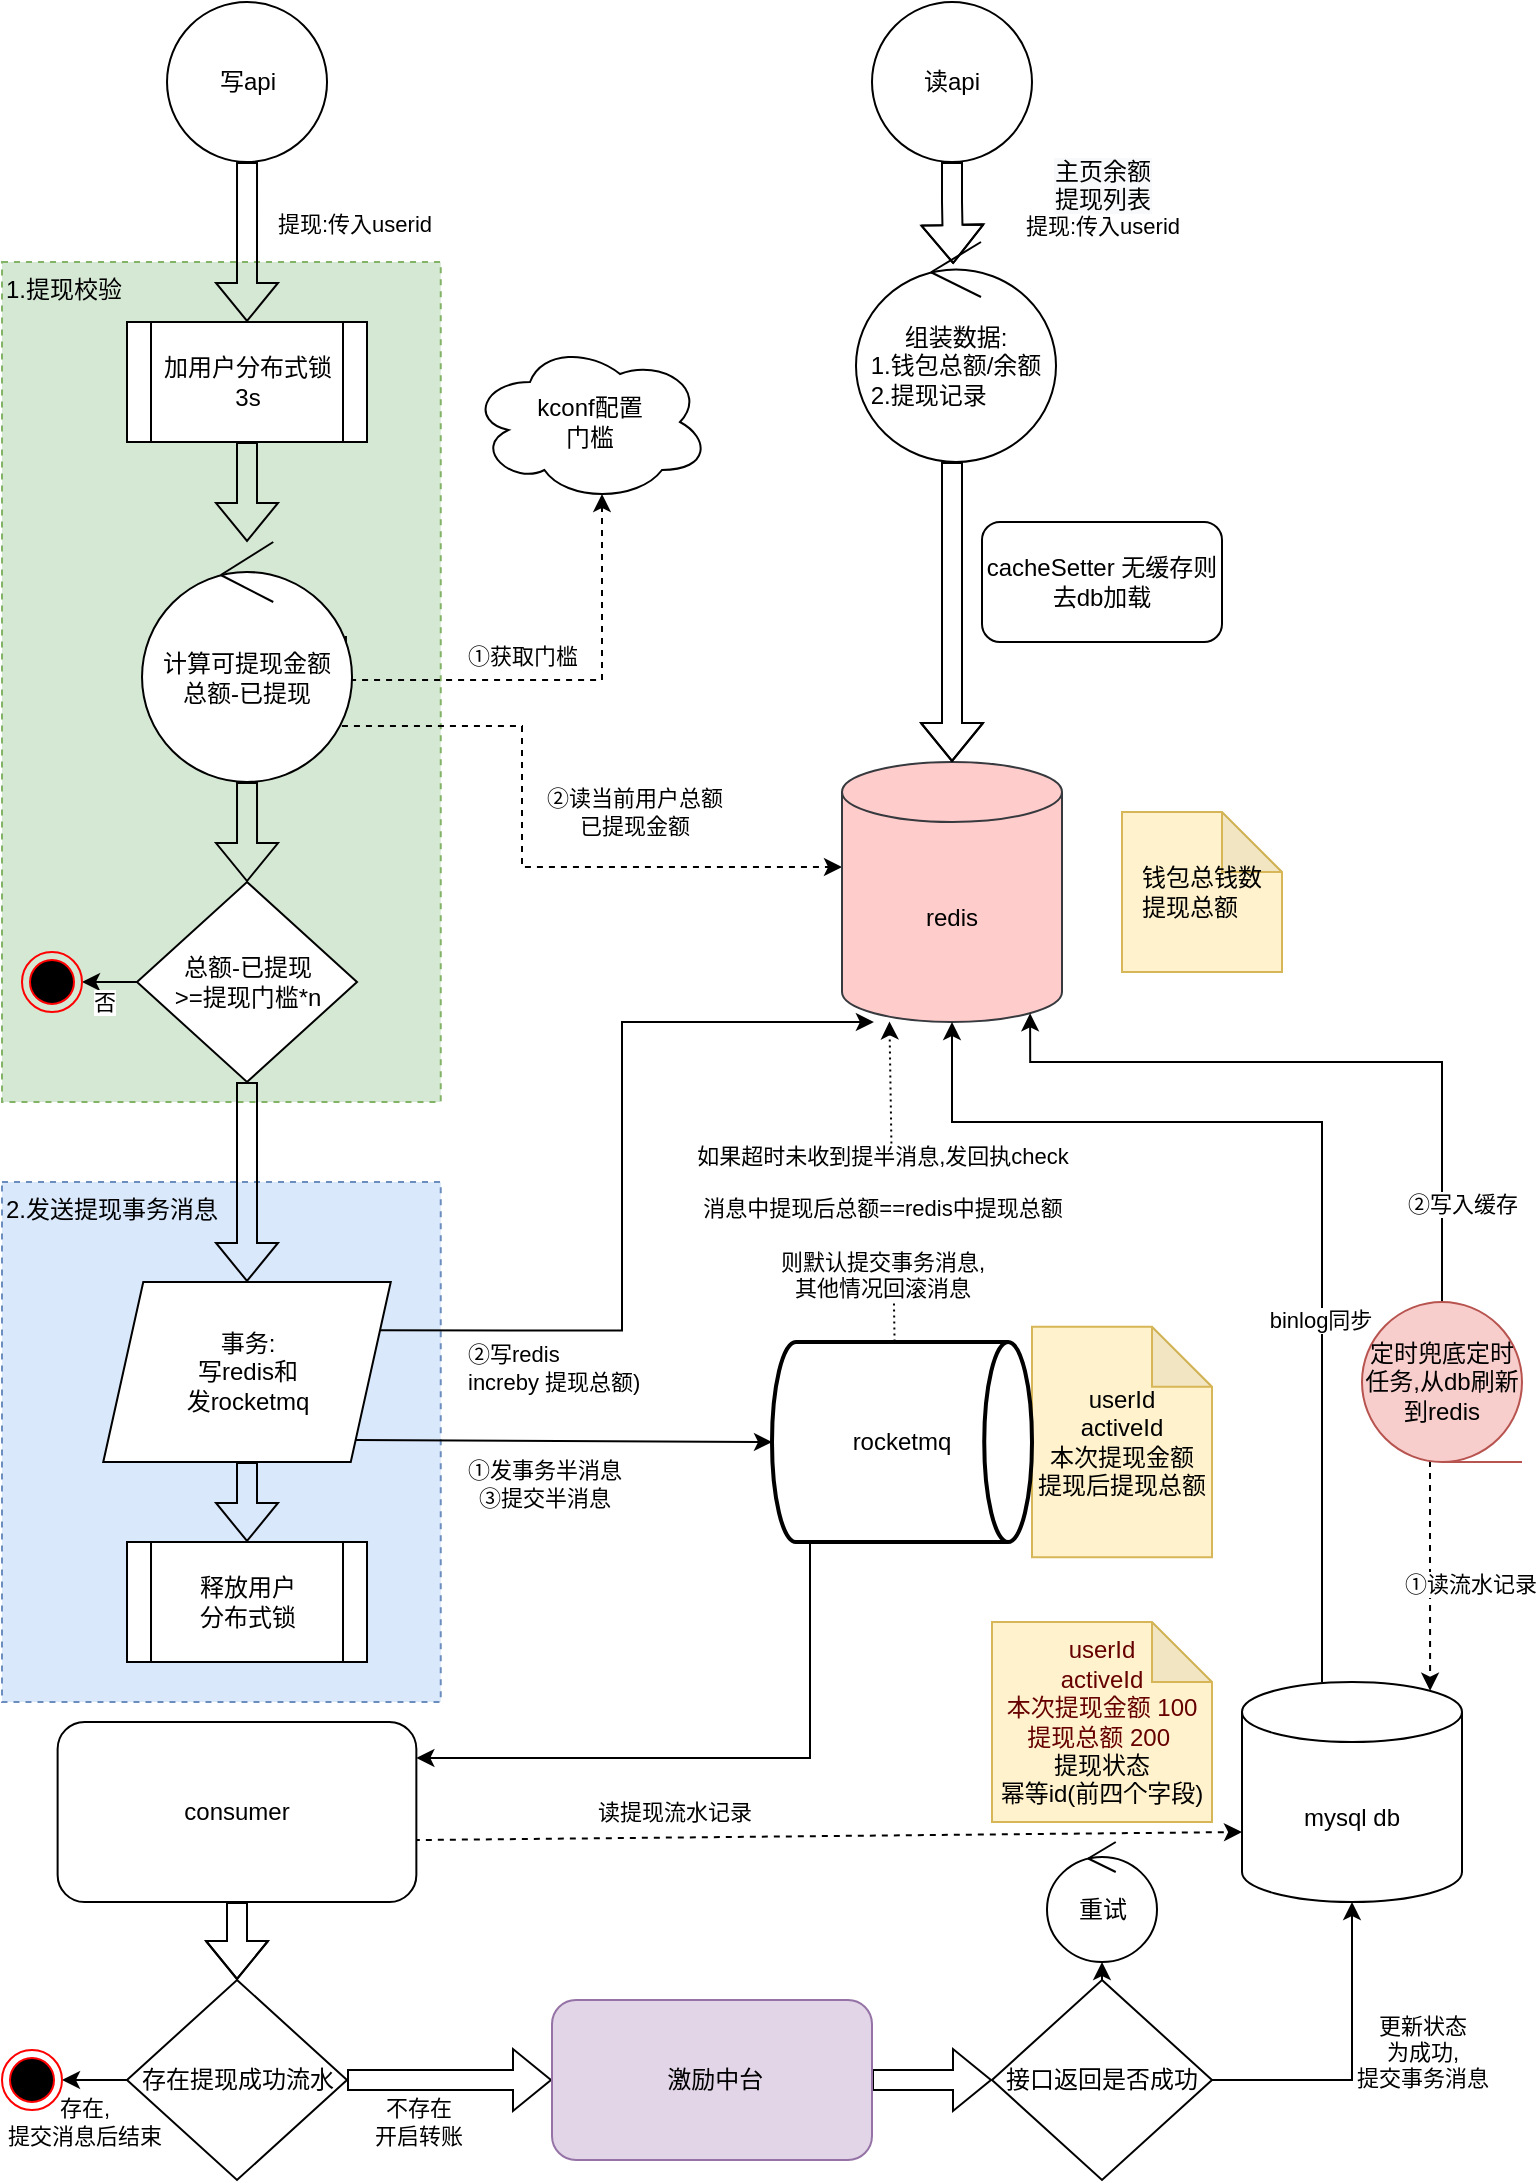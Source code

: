<mxfile version="20.5.1" type="github">
  <diagram id="C5RBs43oDa-KdzZeNtuy" name="Page-1">
    <mxGraphModel dx="1298" dy="784" grid="1" gridSize="10" guides="1" tooltips="1" connect="1" arrows="1" fold="1" page="1" pageScale="1" pageWidth="827" pageHeight="1169" math="0" shadow="0">
      <root>
        <mxCell id="WIyWlLk6GJQsqaUBKTNV-0" />
        <mxCell id="WIyWlLk6GJQsqaUBKTNV-1" parent="WIyWlLk6GJQsqaUBKTNV-0" />
        <mxCell id="Nw0n-4VwtvRONGjzh-Dm-19" value="2.发送提现事务消息" style="rounded=0;whiteSpace=wrap;html=1;dashed=1;strokeColor=#6c8ebf;align=left;verticalAlign=top;fillColor=#dae8fc;" vertex="1" parent="WIyWlLk6GJQsqaUBKTNV-1">
          <mxGeometry x="44" y="632" width="219.37" height="260" as="geometry" />
        </mxCell>
        <mxCell id="Nw0n-4VwtvRONGjzh-Dm-20" value="1.提现校验" style="rounded=0;whiteSpace=wrap;html=1;dashed=1;strokeColor=#82b366;align=left;verticalAlign=top;fillColor=#d5e8d4;" vertex="1" parent="WIyWlLk6GJQsqaUBKTNV-1">
          <mxGeometry x="44" y="172" width="219.37" height="420" as="geometry" />
        </mxCell>
        <mxCell id="Nw0n-4VwtvRONGjzh-Dm-21" style="edgeStyle=orthogonalEdgeStyle;rounded=0;orthogonalLoop=1;jettySize=auto;html=1;entryX=0.5;entryY=0;entryDx=0;entryDy=0;shape=flexArrow;" edge="1" parent="WIyWlLk6GJQsqaUBKTNV-1" source="Nw0n-4VwtvRONGjzh-Dm-23" target="Nw0n-4VwtvRONGjzh-Dm-38">
          <mxGeometry relative="1" as="geometry">
            <mxPoint x="166.5" y="202" as="targetPoint" />
          </mxGeometry>
        </mxCell>
        <mxCell id="Nw0n-4VwtvRONGjzh-Dm-22" value="提现:传入userid" style="edgeLabel;html=1;align=center;verticalAlign=middle;resizable=0;points=[];" vertex="1" connectable="0" parent="Nw0n-4VwtvRONGjzh-Dm-21">
          <mxGeometry x="-0.388" y="-2" relative="1" as="geometry">
            <mxPoint x="55" y="6" as="offset" />
          </mxGeometry>
        </mxCell>
        <mxCell id="Nw0n-4VwtvRONGjzh-Dm-23" value="写api" style="ellipse;whiteSpace=wrap;html=1;aspect=fixed;" vertex="1" parent="WIyWlLk6GJQsqaUBKTNV-1">
          <mxGeometry x="126.51" y="42" width="80" height="80" as="geometry" />
        </mxCell>
        <mxCell id="Nw0n-4VwtvRONGjzh-Dm-24" style="edgeStyle=orthogonalEdgeStyle;rounded=0;orthogonalLoop=1;jettySize=auto;html=1;exitX=0.952;exitY=0.767;exitDx=0;exitDy=0;exitPerimeter=0;dashed=1;entryX=0;entryY=0;entryDx=0;entryDy=52.5;entryPerimeter=0;" edge="1" parent="WIyWlLk6GJQsqaUBKTNV-1" source="Nw0n-4VwtvRONGjzh-Dm-32" target="Nw0n-4VwtvRONGjzh-Dm-26">
          <mxGeometry relative="1" as="geometry">
            <mxPoint x="226.5" y="364" as="sourcePoint" />
            <mxPoint x="434" y="512" as="targetPoint" />
            <Array as="points">
              <mxPoint x="304" y="404" />
              <mxPoint x="304" y="475" />
            </Array>
          </mxGeometry>
        </mxCell>
        <mxCell id="Nw0n-4VwtvRONGjzh-Dm-25" value="②读当前用户总额&lt;br&gt;已提现金额" style="edgeLabel;html=1;align=center;verticalAlign=middle;resizable=0;points=[];" vertex="1" connectable="0" parent="Nw0n-4VwtvRONGjzh-Dm-24">
          <mxGeometry x="-0.3" y="1" relative="1" as="geometry">
            <mxPoint x="55" y="21" as="offset" />
          </mxGeometry>
        </mxCell>
        <mxCell id="Nw0n-4VwtvRONGjzh-Dm-26" value="redis" style="shape=cylinder3;whiteSpace=wrap;html=1;boundedLbl=1;backgroundOutline=1;size=15;fillColor=#ffcccc;strokeColor=#36393d;" vertex="1" parent="WIyWlLk6GJQsqaUBKTNV-1">
          <mxGeometry x="464" y="422" width="110" height="130" as="geometry" />
        </mxCell>
        <mxCell id="Nw0n-4VwtvRONGjzh-Dm-27" value="钱包总钱数&lt;br&gt;&lt;div style=&quot;text-align: left&quot;&gt;&lt;span&gt;提现总额&lt;/span&gt;&lt;/div&gt;" style="shape=note;whiteSpace=wrap;html=1;backgroundOutline=1;darkOpacity=0.05;fillColor=#fff2cc;strokeColor=#d6b656;" vertex="1" parent="WIyWlLk6GJQsqaUBKTNV-1">
          <mxGeometry x="604" y="447" width="80" height="80" as="geometry" />
        </mxCell>
        <mxCell id="Nw0n-4VwtvRONGjzh-Dm-28" style="edgeStyle=orthogonalEdgeStyle;rounded=0;orthogonalLoop=1;jettySize=auto;html=1;exitX=0.971;exitY=0.392;exitDx=0;exitDy=0;exitPerimeter=0;entryX=0.55;entryY=0.95;entryDx=0;entryDy=0;entryPerimeter=0;dashed=1;" edge="1" parent="WIyWlLk6GJQsqaUBKTNV-1" source="Nw0n-4VwtvRONGjzh-Dm-32" target="Nw0n-4VwtvRONGjzh-Dm-30">
          <mxGeometry relative="1" as="geometry">
            <mxPoint x="196.5" y="394" as="sourcePoint" />
            <mxPoint x="334" y="262" as="targetPoint" />
            <Array as="points">
              <mxPoint x="216" y="381" />
              <mxPoint x="344" y="381" />
            </Array>
          </mxGeometry>
        </mxCell>
        <mxCell id="Nw0n-4VwtvRONGjzh-Dm-29" value="①获取门槛" style="edgeLabel;html=1;align=center;verticalAlign=middle;resizable=0;points=[];" vertex="1" connectable="0" parent="Nw0n-4VwtvRONGjzh-Dm-28">
          <mxGeometry x="0.046" y="1" relative="1" as="geometry">
            <mxPoint x="-17" y="-11" as="offset" />
          </mxGeometry>
        </mxCell>
        <mxCell id="Nw0n-4VwtvRONGjzh-Dm-30" value="kconf配置&lt;br&gt;门槛" style="ellipse;shape=cloud;whiteSpace=wrap;html=1;" vertex="1" parent="WIyWlLk6GJQsqaUBKTNV-1">
          <mxGeometry x="278" y="212" width="120" height="80" as="geometry" />
        </mxCell>
        <mxCell id="Nw0n-4VwtvRONGjzh-Dm-31" value="" style="edgeStyle=orthogonalEdgeStyle;rounded=0;orthogonalLoop=1;jettySize=auto;html=1;shape=flexArrow;" edge="1" parent="WIyWlLk6GJQsqaUBKTNV-1" source="Nw0n-4VwtvRONGjzh-Dm-32" target="Nw0n-4VwtvRONGjzh-Dm-36">
          <mxGeometry relative="1" as="geometry" />
        </mxCell>
        <mxCell id="Nw0n-4VwtvRONGjzh-Dm-32" value="计算可提现金额&lt;br&gt;总额-已提现" style="ellipse;shape=umlControl;whiteSpace=wrap;html=1;" vertex="1" parent="WIyWlLk6GJQsqaUBKTNV-1">
          <mxGeometry x="114.01" y="312" width="105" height="120" as="geometry" />
        </mxCell>
        <mxCell id="Nw0n-4VwtvRONGjzh-Dm-33" style="edgeStyle=orthogonalEdgeStyle;rounded=0;orthogonalLoop=1;jettySize=auto;html=1;entryX=1;entryY=0.5;entryDx=0;entryDy=0;" edge="1" parent="WIyWlLk6GJQsqaUBKTNV-1" source="Nw0n-4VwtvRONGjzh-Dm-36" target="Nw0n-4VwtvRONGjzh-Dm-39">
          <mxGeometry relative="1" as="geometry" />
        </mxCell>
        <mxCell id="Nw0n-4VwtvRONGjzh-Dm-34" value="否" style="edgeLabel;html=1;align=center;verticalAlign=middle;resizable=0;points=[];" vertex="1" connectable="0" parent="Nw0n-4VwtvRONGjzh-Dm-33">
          <mxGeometry x="-0.11" y="-2" relative="1" as="geometry">
            <mxPoint y="8" as="offset" />
          </mxGeometry>
        </mxCell>
        <mxCell id="Nw0n-4VwtvRONGjzh-Dm-35" style="edgeStyle=orthogonalEdgeStyle;rounded=0;orthogonalLoop=1;jettySize=auto;html=1;shape=flexArrow;" edge="1" parent="WIyWlLk6GJQsqaUBKTNV-1" source="Nw0n-4VwtvRONGjzh-Dm-36" target="Nw0n-4VwtvRONGjzh-Dm-45">
          <mxGeometry relative="1" as="geometry">
            <mxPoint x="166.5" y="692" as="targetPoint" />
          </mxGeometry>
        </mxCell>
        <mxCell id="Nw0n-4VwtvRONGjzh-Dm-36" value="总额-已提现&lt;br&gt;&amp;gt;=提现门槛*n" style="rhombus;whiteSpace=wrap;html=1;" vertex="1" parent="WIyWlLk6GJQsqaUBKTNV-1">
          <mxGeometry x="111.5" y="482" width="110" height="100" as="geometry" />
        </mxCell>
        <mxCell id="Nw0n-4VwtvRONGjzh-Dm-37" style="edgeStyle=orthogonalEdgeStyle;rounded=0;orthogonalLoop=1;jettySize=auto;html=1;exitX=0.5;exitY=1;exitDx=0;exitDy=0;shape=flexArrow;" edge="1" parent="WIyWlLk6GJQsqaUBKTNV-1" source="Nw0n-4VwtvRONGjzh-Dm-38" target="Nw0n-4VwtvRONGjzh-Dm-32">
          <mxGeometry relative="1" as="geometry">
            <mxPoint x="166.5" y="252" as="sourcePoint" />
          </mxGeometry>
        </mxCell>
        <mxCell id="Nw0n-4VwtvRONGjzh-Dm-38" value="加用户分布式锁&lt;br&gt;3s" style="shape=process;whiteSpace=wrap;html=1;backgroundOutline=1;" vertex="1" parent="WIyWlLk6GJQsqaUBKTNV-1">
          <mxGeometry x="106.5" y="202" width="120" height="60" as="geometry" />
        </mxCell>
        <mxCell id="Nw0n-4VwtvRONGjzh-Dm-39" value="" style="ellipse;html=1;shape=endState;fillColor=#000000;strokeColor=#ff0000;" vertex="1" parent="WIyWlLk6GJQsqaUBKTNV-1">
          <mxGeometry x="54" y="517" width="30" height="30" as="geometry" />
        </mxCell>
        <mxCell id="Nw0n-4VwtvRONGjzh-Dm-40" style="edgeStyle=orthogonalEdgeStyle;rounded=0;orthogonalLoop=1;jettySize=auto;html=1;entryX=0.145;entryY=1;entryDx=0;entryDy=-4.35;entryPerimeter=0;exitX=1;exitY=0.25;exitDx=0;exitDy=0;" edge="1" parent="WIyWlLk6GJQsqaUBKTNV-1" source="Nw0n-4VwtvRONGjzh-Dm-45">
          <mxGeometry relative="1" as="geometry">
            <mxPoint x="221.5" y="751.35" as="sourcePoint" />
            <mxPoint x="479.95" y="552" as="targetPoint" />
            <Array as="points">
              <mxPoint x="354" y="706" />
              <mxPoint x="354" y="552" />
            </Array>
          </mxGeometry>
        </mxCell>
        <mxCell id="Nw0n-4VwtvRONGjzh-Dm-41" value="②写redis&lt;br&gt;increby 提现总额)" style="edgeLabel;html=1;align=left;verticalAlign=middle;resizable=0;points=[];" vertex="1" connectable="0" parent="Nw0n-4VwtvRONGjzh-Dm-40">
          <mxGeometry x="0.416" y="2" relative="1" as="geometry">
            <mxPoint x="-88" y="175" as="offset" />
          </mxGeometry>
        </mxCell>
        <mxCell id="Nw0n-4VwtvRONGjzh-Dm-42" style="rounded=0;orthogonalLoop=1;jettySize=auto;html=1;exitX=1;exitY=1;exitDx=0;exitDy=0;entryX=0;entryY=0.5;entryDx=0;entryDy=0;entryPerimeter=0;" edge="1" parent="WIyWlLk6GJQsqaUBKTNV-1" source="Nw0n-4VwtvRONGjzh-Dm-45" target="Nw0n-4VwtvRONGjzh-Dm-50">
          <mxGeometry relative="1" as="geometry" />
        </mxCell>
        <mxCell id="Nw0n-4VwtvRONGjzh-Dm-43" value="①发事务半消息&lt;br&gt;③提交半消息" style="edgeLabel;html=1;align=center;verticalAlign=middle;resizable=0;points=[];" vertex="1" connectable="0" parent="Nw0n-4VwtvRONGjzh-Dm-42">
          <mxGeometry x="-0.256" relative="1" as="geometry">
            <mxPoint x="16" y="21" as="offset" />
          </mxGeometry>
        </mxCell>
        <mxCell id="Nw0n-4VwtvRONGjzh-Dm-44" value="" style="edgeStyle=orthogonalEdgeStyle;shape=flexArrow;rounded=0;orthogonalLoop=1;jettySize=auto;html=1;" edge="1" parent="WIyWlLk6GJQsqaUBKTNV-1" source="Nw0n-4VwtvRONGjzh-Dm-45" target="Nw0n-4VwtvRONGjzh-Dm-57">
          <mxGeometry relative="1" as="geometry" />
        </mxCell>
        <mxCell id="Nw0n-4VwtvRONGjzh-Dm-45" value="事务:&lt;br&gt;写redis和&lt;br&gt;发rocketmq" style="shape=parallelogram;perimeter=parallelogramPerimeter;whiteSpace=wrap;html=1;fixedSize=1;" vertex="1" parent="WIyWlLk6GJQsqaUBKTNV-1">
          <mxGeometry x="94.63" y="682" width="143.75" height="90" as="geometry" />
        </mxCell>
        <mxCell id="Nw0n-4VwtvRONGjzh-Dm-46" value="userId&lt;br&gt;activeId&lt;br&gt;本次提现金额&lt;br&gt;提现后提现总额&lt;br&gt;" style="shape=note;whiteSpace=wrap;html=1;backgroundOutline=1;darkOpacity=0.05;fillColor=#fff2cc;strokeColor=#d6b656;" vertex="1" parent="WIyWlLk6GJQsqaUBKTNV-1">
          <mxGeometry x="559" y="704.37" width="90" height="115.25" as="geometry" />
        </mxCell>
        <mxCell id="Nw0n-4VwtvRONGjzh-Dm-47" style="rounded=0;orthogonalLoop=1;jettySize=auto;html=1;exitX=0.5;exitY=0;exitDx=0;exitDy=0;exitPerimeter=0;dashed=1;dashPattern=1 2;entryX=0.243;entryY=0.998;entryDx=0;entryDy=0;entryPerimeter=0;" edge="1" parent="WIyWlLk6GJQsqaUBKTNV-1">
          <mxGeometry relative="1" as="geometry">
            <mxPoint x="487.73" y="551.74" as="targetPoint" />
            <mxPoint x="491" y="756.75" as="sourcePoint" />
          </mxGeometry>
        </mxCell>
        <mxCell id="Nw0n-4VwtvRONGjzh-Dm-48" value="如果超时未收到提半消息,发回执check&lt;br&gt;&lt;br&gt;消息中提现后总额==redis中提现总额&lt;br&gt;&lt;br&gt;则默认提交事务消息,&lt;br&gt;其他情况回滚消息" style="edgeLabel;html=1;align=center;verticalAlign=middle;resizable=0;points=[];" vertex="1" connectable="0" parent="Nw0n-4VwtvRONGjzh-Dm-47">
          <mxGeometry x="0.086" y="-3" relative="1" as="geometry">
            <mxPoint x="-8" y="7" as="offset" />
          </mxGeometry>
        </mxCell>
        <mxCell id="Nw0n-4VwtvRONGjzh-Dm-49" style="edgeStyle=orthogonalEdgeStyle;rounded=0;orthogonalLoop=1;jettySize=auto;html=1;" edge="1" parent="WIyWlLk6GJQsqaUBKTNV-1" source="Nw0n-4VwtvRONGjzh-Dm-50" target="Nw0n-4VwtvRONGjzh-Dm-60">
          <mxGeometry relative="1" as="geometry">
            <Array as="points">
              <mxPoint x="448" y="920" />
            </Array>
          </mxGeometry>
        </mxCell>
        <mxCell id="Nw0n-4VwtvRONGjzh-Dm-50" value="rocketmq" style="strokeWidth=2;html=1;shape=mxgraph.flowchart.direct_data;whiteSpace=wrap;" vertex="1" parent="WIyWlLk6GJQsqaUBKTNV-1">
          <mxGeometry x="429" y="712" width="130" height="100" as="geometry" />
        </mxCell>
        <mxCell id="Nw0n-4VwtvRONGjzh-Dm-51" style="edgeStyle=orthogonalEdgeStyle;rounded=0;orthogonalLoop=1;jettySize=auto;html=1;entryX=0.486;entryY=0.1;entryDx=0;entryDy=0;entryPerimeter=0;shape=flexArrow;" edge="1" parent="WIyWlLk6GJQsqaUBKTNV-1" source="Nw0n-4VwtvRONGjzh-Dm-52" target="Nw0n-4VwtvRONGjzh-Dm-74">
          <mxGeometry relative="1" as="geometry">
            <mxPoint x="504" y="202" as="targetPoint" />
          </mxGeometry>
        </mxCell>
        <mxCell id="Nw0n-4VwtvRONGjzh-Dm-52" value="读api&lt;br&gt;" style="ellipse;whiteSpace=wrap;html=1;aspect=fixed;" vertex="1" parent="WIyWlLk6GJQsqaUBKTNV-1">
          <mxGeometry x="479" y="42" width="80" height="80" as="geometry" />
        </mxCell>
        <mxCell id="Nw0n-4VwtvRONGjzh-Dm-53" value="&lt;span style=&quot;font-size: 12px ; background-color: rgb(248 , 249 , 250)&quot;&gt;主页余额&lt;/span&gt;&lt;br style=&quot;font-size: 12px ; background-color: rgb(248 , 249 , 250)&quot;&gt;&lt;span style=&quot;font-size: 12px ; background-color: rgb(248 , 249 , 250)&quot;&gt;提现列表&lt;/span&gt;&lt;br&gt;提现:传入userid&lt;br&gt;" style="edgeLabel;html=1;align=center;verticalAlign=middle;resizable=0;points=[];" vertex="1" connectable="0" parent="WIyWlLk6GJQsqaUBKTNV-1">
          <mxGeometry x="594" y="140" as="geometry" />
        </mxCell>
        <mxCell id="Nw0n-4VwtvRONGjzh-Dm-54" style="edgeStyle=orthogonalEdgeStyle;rounded=0;orthogonalLoop=1;jettySize=auto;html=1;entryX=0.5;entryY=1;entryDx=0;entryDy=0;entryPerimeter=0;" edge="1" parent="WIyWlLk6GJQsqaUBKTNV-1" source="Nw0n-4VwtvRONGjzh-Dm-56" target="Nw0n-4VwtvRONGjzh-Dm-26">
          <mxGeometry relative="1" as="geometry">
            <Array as="points">
              <mxPoint x="704" y="602" />
              <mxPoint x="519" y="602" />
            </Array>
          </mxGeometry>
        </mxCell>
        <mxCell id="Nw0n-4VwtvRONGjzh-Dm-55" value="binlog同步" style="edgeLabel;html=1;align=center;verticalAlign=middle;resizable=0;points=[];" vertex="1" connectable="0" parent="Nw0n-4VwtvRONGjzh-Dm-54">
          <mxGeometry x="-0.25" y="1" relative="1" as="geometry">
            <mxPoint y="12" as="offset" />
          </mxGeometry>
        </mxCell>
        <mxCell id="Nw0n-4VwtvRONGjzh-Dm-56" value="mysql db" style="shape=cylinder3;whiteSpace=wrap;html=1;boundedLbl=1;backgroundOutline=1;size=15;" vertex="1" parent="WIyWlLk6GJQsqaUBKTNV-1">
          <mxGeometry x="664" y="882" width="110" height="110" as="geometry" />
        </mxCell>
        <mxCell id="Nw0n-4VwtvRONGjzh-Dm-57" value="释放用户&lt;br&gt;分布式锁" style="shape=process;whiteSpace=wrap;html=1;backgroundOutline=1;" vertex="1" parent="WIyWlLk6GJQsqaUBKTNV-1">
          <mxGeometry x="106.505" y="812" width="120" height="60" as="geometry" />
        </mxCell>
        <mxCell id="Nw0n-4VwtvRONGjzh-Dm-58" value="读提现流水记录" style="rounded=0;orthogonalLoop=1;jettySize=auto;html=1;entryX=0;entryY=0;entryDx=0;entryDy=75;entryPerimeter=0;dashed=1;exitX=0.993;exitY=0.656;exitDx=0;exitDy=0;exitPerimeter=0;" edge="1" parent="WIyWlLk6GJQsqaUBKTNV-1" source="Nw0n-4VwtvRONGjzh-Dm-60" target="Nw0n-4VwtvRONGjzh-Dm-56">
          <mxGeometry x="-0.371" y="13" relative="1" as="geometry">
            <mxPoint as="offset" />
          </mxGeometry>
        </mxCell>
        <mxCell id="Nw0n-4VwtvRONGjzh-Dm-59" value="" style="edgeStyle=orthogonalEdgeStyle;rounded=0;orthogonalLoop=1;jettySize=auto;html=1;entryX=0.5;entryY=0;entryDx=0;entryDy=0;shape=flexArrow;" edge="1" parent="WIyWlLk6GJQsqaUBKTNV-1" source="Nw0n-4VwtvRONGjzh-Dm-60" target="Nw0n-4VwtvRONGjzh-Dm-66">
          <mxGeometry relative="1" as="geometry">
            <mxPoint x="163.685" y="1182" as="targetPoint" />
          </mxGeometry>
        </mxCell>
        <mxCell id="Nw0n-4VwtvRONGjzh-Dm-60" value="consumer" style="rounded=1;whiteSpace=wrap;html=1;align=center;verticalAlign=middle;" vertex="1" parent="WIyWlLk6GJQsqaUBKTNV-1">
          <mxGeometry x="71.81" y="902" width="179.37" height="90" as="geometry" />
        </mxCell>
        <mxCell id="Nw0n-4VwtvRONGjzh-Dm-61" value="&lt;font color=&quot;#660000&quot;&gt;userId&lt;br&gt;activeId&lt;br&gt;本次提现金额 100&lt;br&gt;提现总额 200&amp;nbsp;&lt;/font&gt;&lt;br&gt;提现状态&lt;br&gt;幂等id(前四个字段)" style="shape=note;whiteSpace=wrap;html=1;backgroundOutline=1;darkOpacity=0.05;fillColor=#fff2cc;strokeColor=#d6b656;" vertex="1" parent="WIyWlLk6GJQsqaUBKTNV-1">
          <mxGeometry x="539" y="852" width="110" height="100" as="geometry" />
        </mxCell>
        <mxCell id="Nw0n-4VwtvRONGjzh-Dm-62" style="edgeStyle=orthogonalEdgeStyle;rounded=0;orthogonalLoop=1;jettySize=auto;html=1;entryX=1;entryY=0.5;entryDx=0;entryDy=0;" edge="1" parent="WIyWlLk6GJQsqaUBKTNV-1" source="Nw0n-4VwtvRONGjzh-Dm-66" target="Nw0n-4VwtvRONGjzh-Dm-67">
          <mxGeometry relative="1" as="geometry" />
        </mxCell>
        <mxCell id="Nw0n-4VwtvRONGjzh-Dm-63" value="存在,&lt;br&gt;提交消息后结束" style="edgeLabel;html=1;align=center;verticalAlign=middle;resizable=0;points=[];" vertex="1" connectable="0" parent="Nw0n-4VwtvRONGjzh-Dm-62">
          <mxGeometry x="-0.527" relative="1" as="geometry">
            <mxPoint x="-11" y="21" as="offset" />
          </mxGeometry>
        </mxCell>
        <mxCell id="Nw0n-4VwtvRONGjzh-Dm-64" style="edgeStyle=orthogonalEdgeStyle;shape=flexArrow;rounded=0;orthogonalLoop=1;jettySize=auto;html=1;" edge="1" parent="WIyWlLk6GJQsqaUBKTNV-1" source="Nw0n-4VwtvRONGjzh-Dm-66" target="Nw0n-4VwtvRONGjzh-Dm-76">
          <mxGeometry relative="1" as="geometry" />
        </mxCell>
        <mxCell id="Nw0n-4VwtvRONGjzh-Dm-65" value="不存在&lt;br&gt;开启转账" style="edgeLabel;html=1;align=center;verticalAlign=middle;resizable=0;points=[];" vertex="1" connectable="0" parent="Nw0n-4VwtvRONGjzh-Dm-64">
          <mxGeometry x="0.038" relative="1" as="geometry">
            <mxPoint x="-18" y="21" as="offset" />
          </mxGeometry>
        </mxCell>
        <mxCell id="Nw0n-4VwtvRONGjzh-Dm-66" value="存在提现成功流水" style="rhombus;whiteSpace=wrap;html=1;" vertex="1" parent="WIyWlLk6GJQsqaUBKTNV-1">
          <mxGeometry x="106.5" y="1031" width="110" height="100" as="geometry" />
        </mxCell>
        <mxCell id="Nw0n-4VwtvRONGjzh-Dm-67" value="" style="ellipse;html=1;shape=endState;fillColor=#000000;strokeColor=#ff0000;" vertex="1" parent="WIyWlLk6GJQsqaUBKTNV-1">
          <mxGeometry x="44" y="1066" width="30" height="30" as="geometry" />
        </mxCell>
        <mxCell id="Nw0n-4VwtvRONGjzh-Dm-68" style="edgeStyle=orthogonalEdgeStyle;rounded=0;orthogonalLoop=1;jettySize=auto;html=1;dashed=1;entryX=0.855;entryY=0;entryDx=0;entryDy=4.35;entryPerimeter=0;" edge="1" parent="WIyWlLk6GJQsqaUBKTNV-1" source="Nw0n-4VwtvRONGjzh-Dm-72" target="Nw0n-4VwtvRONGjzh-Dm-56">
          <mxGeometry relative="1" as="geometry">
            <Array as="points">
              <mxPoint x="758" y="812" />
              <mxPoint x="758" y="812" />
            </Array>
          </mxGeometry>
        </mxCell>
        <mxCell id="Nw0n-4VwtvRONGjzh-Dm-69" value="①读流水记录" style="edgeLabel;html=1;align=center;verticalAlign=middle;resizable=0;points=[];" vertex="1" connectable="0" parent="Nw0n-4VwtvRONGjzh-Dm-68">
          <mxGeometry x="-0.203" y="1" relative="1" as="geometry">
            <mxPoint x="19" y="16" as="offset" />
          </mxGeometry>
        </mxCell>
        <mxCell id="Nw0n-4VwtvRONGjzh-Dm-70" style="edgeStyle=orthogonalEdgeStyle;rounded=0;orthogonalLoop=1;jettySize=auto;html=1;entryX=0.855;entryY=1;entryDx=0;entryDy=-4.35;entryPerimeter=0;" edge="1" parent="WIyWlLk6GJQsqaUBKTNV-1" source="Nw0n-4VwtvRONGjzh-Dm-72" target="Nw0n-4VwtvRONGjzh-Dm-26">
          <mxGeometry relative="1" as="geometry">
            <Array as="points">
              <mxPoint x="764" y="572" />
              <mxPoint x="558" y="572" />
            </Array>
          </mxGeometry>
        </mxCell>
        <mxCell id="Nw0n-4VwtvRONGjzh-Dm-71" value="②写入缓存" style="edgeLabel;html=1;align=center;verticalAlign=middle;resizable=0;points=[];" vertex="1" connectable="0" parent="Nw0n-4VwtvRONGjzh-Dm-70">
          <mxGeometry x="-0.41" y="-3" relative="1" as="geometry">
            <mxPoint x="7" y="54" as="offset" />
          </mxGeometry>
        </mxCell>
        <mxCell id="Nw0n-4VwtvRONGjzh-Dm-72" value="定时兜底定时任务,从db刷新到redis" style="shape=tapeData;whiteSpace=wrap;html=1;perimeter=ellipsePerimeter;fillColor=#f8cecc;strokeColor=#b85450;" vertex="1" parent="WIyWlLk6GJQsqaUBKTNV-1">
          <mxGeometry x="724" y="692" width="80" height="80" as="geometry" />
        </mxCell>
        <mxCell id="Nw0n-4VwtvRONGjzh-Dm-73" value="" style="edgeStyle=orthogonalEdgeStyle;shape=flexArrow;rounded=0;orthogonalLoop=1;jettySize=auto;html=1;entryX=0.5;entryY=0;entryDx=0;entryDy=0;entryPerimeter=0;" edge="1" parent="WIyWlLk6GJQsqaUBKTNV-1" source="Nw0n-4VwtvRONGjzh-Dm-74" target="Nw0n-4VwtvRONGjzh-Dm-26">
          <mxGeometry relative="1" as="geometry">
            <Array as="points">
              <mxPoint x="519" y="312" />
              <mxPoint x="519" y="312" />
            </Array>
          </mxGeometry>
        </mxCell>
        <mxCell id="Nw0n-4VwtvRONGjzh-Dm-74" value="组装数据:&lt;br&gt;1.钱包总额/余额&lt;br&gt;&lt;div style=&quot;text-align: left&quot;&gt;&lt;span&gt;2.提现记录&lt;/span&gt;&lt;/div&gt;" style="ellipse;shape=umlControl;whiteSpace=wrap;html=1;" vertex="1" parent="WIyWlLk6GJQsqaUBKTNV-1">
          <mxGeometry x="471" y="162" width="100" height="110" as="geometry" />
        </mxCell>
        <mxCell id="Nw0n-4VwtvRONGjzh-Dm-75" style="edgeStyle=none;rounded=0;orthogonalLoop=1;jettySize=auto;html=1;entryX=0;entryY=0.5;entryDx=0;entryDy=0;shape=flexArrow;" edge="1" parent="WIyWlLk6GJQsqaUBKTNV-1" source="Nw0n-4VwtvRONGjzh-Dm-76" target="Nw0n-4VwtvRONGjzh-Dm-81">
          <mxGeometry relative="1" as="geometry" />
        </mxCell>
        <mxCell id="Nw0n-4VwtvRONGjzh-Dm-76" value="&amp;nbsp;激励中台" style="rounded=1;whiteSpace=wrap;html=1;align=center;fillColor=#e1d5e7;strokeColor=#9673a6;" vertex="1" parent="WIyWlLk6GJQsqaUBKTNV-1">
          <mxGeometry x="319" y="1041" width="160" height="80" as="geometry" />
        </mxCell>
        <mxCell id="Nw0n-4VwtvRONGjzh-Dm-77" value="cacheSetter 无缓存则去db加载" style="rounded=1;whiteSpace=wrap;html=1;align=center;verticalAlign=middle;" vertex="1" parent="WIyWlLk6GJQsqaUBKTNV-1">
          <mxGeometry x="534" y="302" width="120" height="60" as="geometry" />
        </mxCell>
        <mxCell id="Nw0n-4VwtvRONGjzh-Dm-78" style="edgeStyle=orthogonalEdgeStyle;rounded=0;orthogonalLoop=1;jettySize=auto;html=1;exitX=1;exitY=0.5;exitDx=0;exitDy=0;entryX=0.5;entryY=1;entryDx=0;entryDy=0;entryPerimeter=0;" edge="1" parent="WIyWlLk6GJQsqaUBKTNV-1" source="Nw0n-4VwtvRONGjzh-Dm-81" target="Nw0n-4VwtvRONGjzh-Dm-56">
          <mxGeometry relative="1" as="geometry">
            <mxPoint x="704" y="1232" as="targetPoint" />
          </mxGeometry>
        </mxCell>
        <mxCell id="Nw0n-4VwtvRONGjzh-Dm-79" value="更新状态&lt;br&gt;为成功,&lt;br&gt;提交事务消息" style="edgeLabel;html=1;align=center;verticalAlign=middle;resizable=0;points=[];" vertex="1" connectable="0" parent="Nw0n-4VwtvRONGjzh-Dm-78">
          <mxGeometry x="0.033" y="3" relative="1" as="geometry">
            <mxPoint x="38" y="-2" as="offset" />
          </mxGeometry>
        </mxCell>
        <mxCell id="Nw0n-4VwtvRONGjzh-Dm-80" style="rounded=0;orthogonalLoop=1;jettySize=auto;html=1;exitX=0.5;exitY=0;exitDx=0;exitDy=0;" edge="1" parent="WIyWlLk6GJQsqaUBKTNV-1" source="Nw0n-4VwtvRONGjzh-Dm-81">
          <mxGeometry relative="1" as="geometry">
            <mxPoint x="594" y="1022.0" as="targetPoint" />
          </mxGeometry>
        </mxCell>
        <mxCell id="Nw0n-4VwtvRONGjzh-Dm-81" value="接口返回是否成功" style="rhombus;whiteSpace=wrap;html=1;" vertex="1" parent="WIyWlLk6GJQsqaUBKTNV-1">
          <mxGeometry x="539" y="1031" width="110" height="100" as="geometry" />
        </mxCell>
        <mxCell id="Nw0n-4VwtvRONGjzh-Dm-82" value="重试" style="ellipse;shape=umlControl;whiteSpace=wrap;html=1;" vertex="1" parent="WIyWlLk6GJQsqaUBKTNV-1">
          <mxGeometry x="566.5" y="962" width="55" height="60" as="geometry" />
        </mxCell>
        <mxCell id="Nw0n-4VwtvRONGjzh-Dm-83" style="edgeStyle=none;rounded=0;orthogonalLoop=1;jettySize=auto;html=1;exitX=0.25;exitY=1;exitDx=0;exitDy=0;" edge="1" parent="WIyWlLk6GJQsqaUBKTNV-1" source="Nw0n-4VwtvRONGjzh-Dm-20" target="Nw0n-4VwtvRONGjzh-Dm-20">
          <mxGeometry relative="1" as="geometry" />
        </mxCell>
      </root>
    </mxGraphModel>
  </diagram>
</mxfile>
